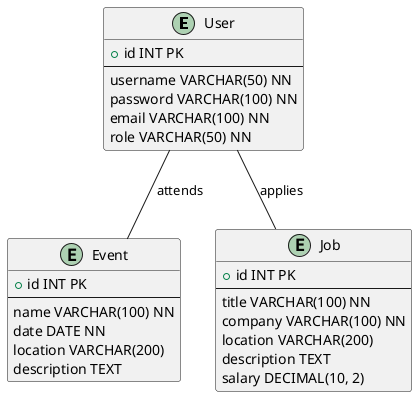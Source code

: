 @startuml Database

' Define entities and tables
entity "User" as user {
  + id INT PK
  --
  username VARCHAR(50) NN
  password VARCHAR(100) NN
  email VARCHAR(100) NN
  role VARCHAR(50) NN
}

entity "Event" as event {
  + id INT PK
  --
  name VARCHAR(100) NN
  date DATE NN
  location VARCHAR(200)
  description TEXT
}

entity "Job" as job {
  + id INT PK
  --
  title VARCHAR(100) NN
  company VARCHAR(100) NN
  location VARCHAR(200)
  description TEXT
  salary DECIMAL(10, 2)
}

' Relationships
user -- event : attends
user -- job : applies

@enduml